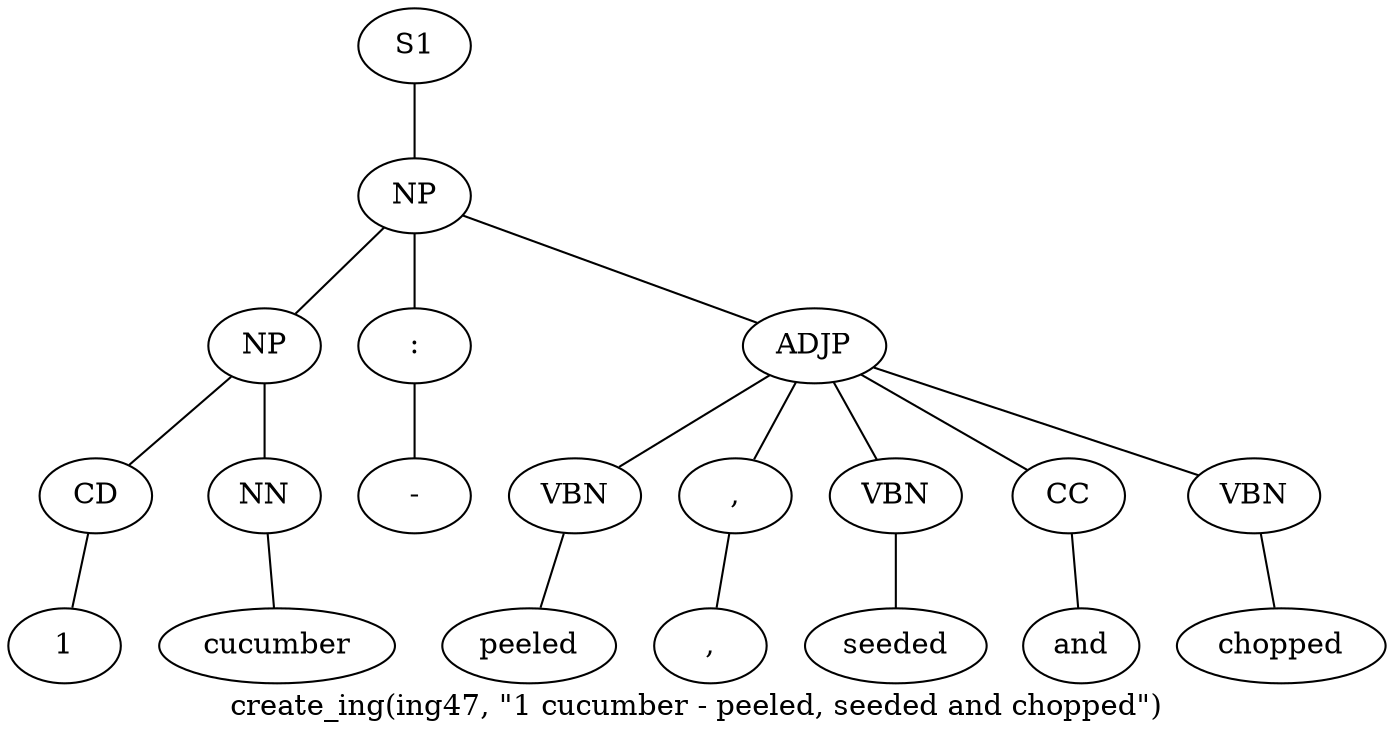 graph SyntaxGraph {
	label = "create_ing(ing47, \"1 cucumber - peeled, seeded and chopped\")";
	Node0 [label="S1"];
	Node1 [label="NP"];
	Node2 [label="NP"];
	Node3 [label="CD"];
	Node4 [label="1"];
	Node5 [label="NN"];
	Node6 [label="cucumber"];
	Node7 [label=":"];
	Node8 [label="-"];
	Node9 [label="ADJP"];
	Node10 [label="VBN"];
	Node11 [label="peeled"];
	Node12 [label=","];
	Node13 [label=","];
	Node14 [label="VBN"];
	Node15 [label="seeded"];
	Node16 [label="CC"];
	Node17 [label="and"];
	Node18 [label="VBN"];
	Node19 [label="chopped"];

	Node0 -- Node1;
	Node1 -- Node2;
	Node1 -- Node7;
	Node1 -- Node9;
	Node2 -- Node3;
	Node2 -- Node5;
	Node3 -- Node4;
	Node5 -- Node6;
	Node7 -- Node8;
	Node9 -- Node10;
	Node9 -- Node12;
	Node9 -- Node14;
	Node9 -- Node16;
	Node9 -- Node18;
	Node10 -- Node11;
	Node12 -- Node13;
	Node14 -- Node15;
	Node16 -- Node17;
	Node18 -- Node19;
}